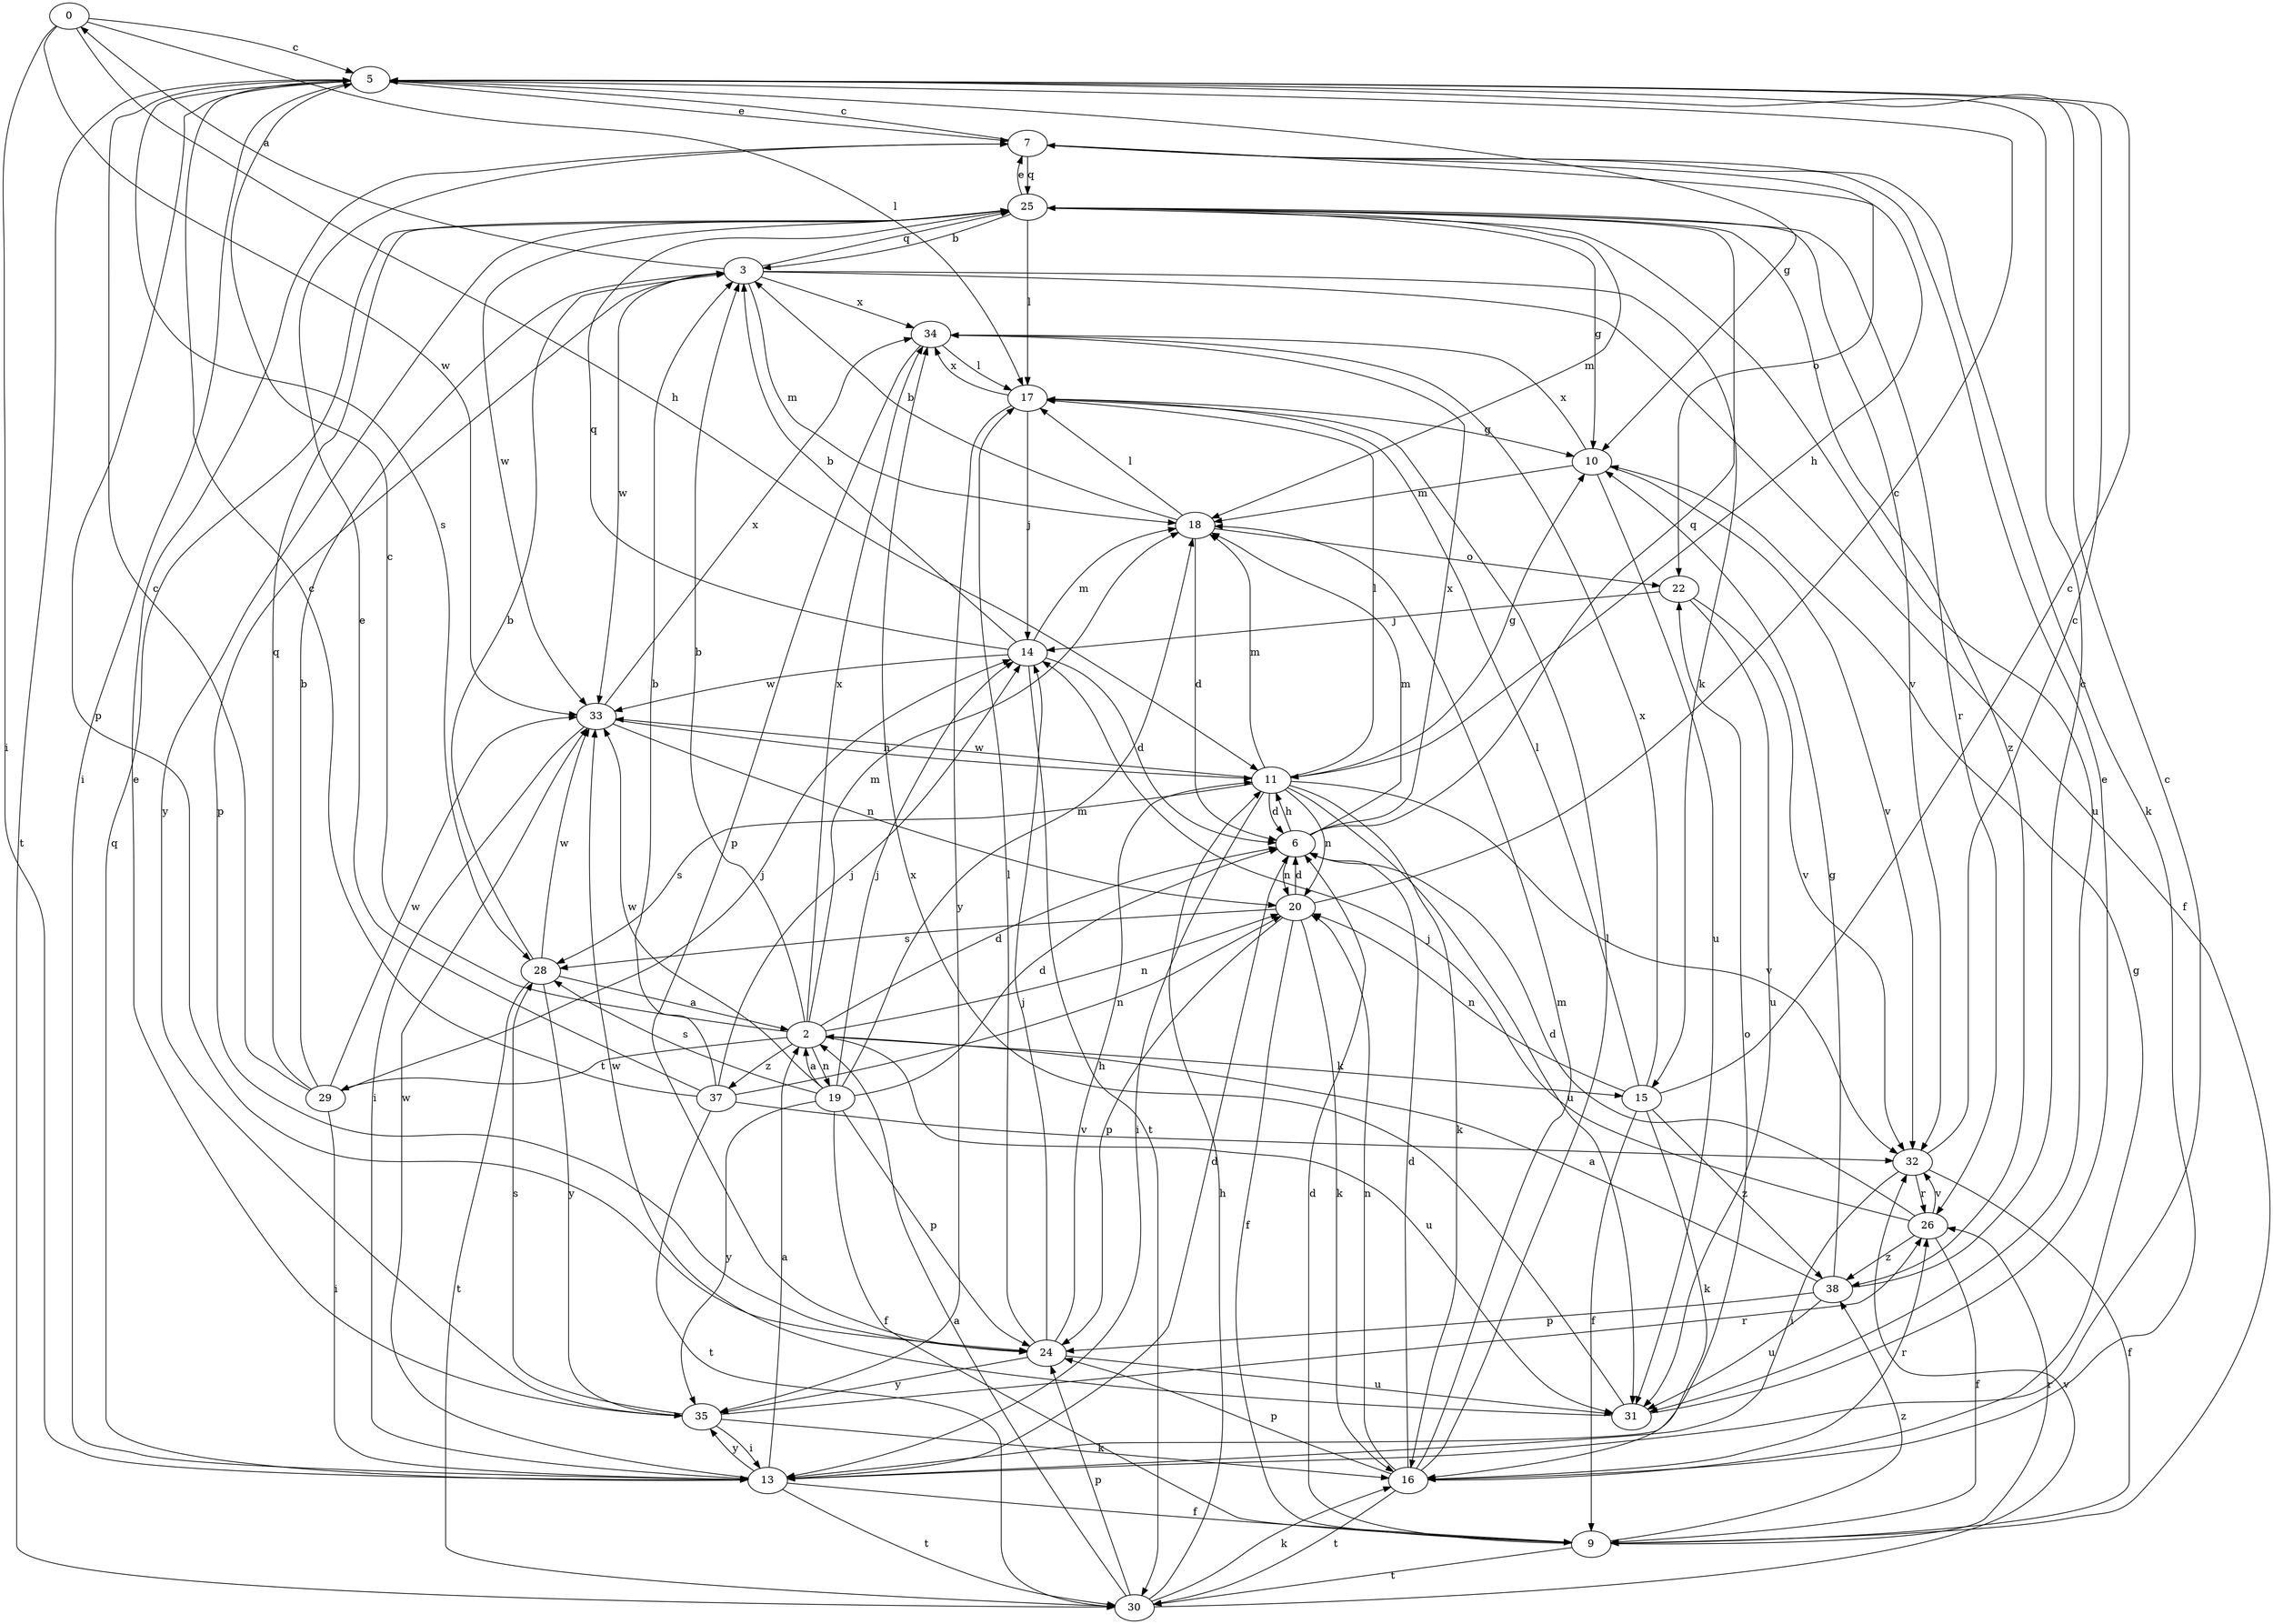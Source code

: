 strict digraph  {
0;
2;
3;
5;
6;
7;
9;
10;
11;
13;
14;
15;
16;
17;
18;
19;
20;
22;
24;
25;
26;
28;
29;
30;
31;
32;
33;
34;
35;
37;
38;
0 -> 5  [label=c];
0 -> 11  [label=h];
0 -> 13  [label=i];
0 -> 17  [label=l];
0 -> 33  [label=w];
2 -> 3  [label=b];
2 -> 5  [label=c];
2 -> 6  [label=d];
2 -> 15  [label=k];
2 -> 18  [label=m];
2 -> 19  [label=n];
2 -> 20  [label=n];
2 -> 29  [label=t];
2 -> 31  [label=u];
2 -> 34  [label=x];
2 -> 37  [label=z];
3 -> 0  [label=a];
3 -> 9  [label=f];
3 -> 15  [label=k];
3 -> 18  [label=m];
3 -> 24  [label=p];
3 -> 25  [label=q];
3 -> 33  [label=w];
3 -> 34  [label=x];
5 -> 7  [label=e];
5 -> 10  [label=g];
5 -> 13  [label=i];
5 -> 24  [label=p];
5 -> 28  [label=s];
5 -> 30  [label=t];
6 -> 11  [label=h];
6 -> 18  [label=m];
6 -> 20  [label=n];
6 -> 25  [label=q];
6 -> 34  [label=x];
7 -> 5  [label=c];
7 -> 11  [label=h];
7 -> 16  [label=k];
7 -> 22  [label=o];
7 -> 25  [label=q];
9 -> 6  [label=d];
9 -> 26  [label=r];
9 -> 30  [label=t];
9 -> 38  [label=z];
10 -> 18  [label=m];
10 -> 31  [label=u];
10 -> 32  [label=v];
10 -> 34  [label=x];
11 -> 6  [label=d];
11 -> 10  [label=g];
11 -> 13  [label=i];
11 -> 16  [label=k];
11 -> 17  [label=l];
11 -> 18  [label=m];
11 -> 20  [label=n];
11 -> 28  [label=s];
11 -> 31  [label=u];
11 -> 32  [label=v];
11 -> 33  [label=w];
13 -> 2  [label=a];
13 -> 5  [label=c];
13 -> 6  [label=d];
13 -> 9  [label=f];
13 -> 22  [label=o];
13 -> 25  [label=q];
13 -> 30  [label=t];
13 -> 33  [label=w];
13 -> 35  [label=y];
14 -> 3  [label=b];
14 -> 6  [label=d];
14 -> 18  [label=m];
14 -> 25  [label=q];
14 -> 30  [label=t];
14 -> 33  [label=w];
15 -> 5  [label=c];
15 -> 9  [label=f];
15 -> 16  [label=k];
15 -> 17  [label=l];
15 -> 20  [label=n];
15 -> 34  [label=x];
15 -> 38  [label=z];
16 -> 6  [label=d];
16 -> 10  [label=g];
16 -> 17  [label=l];
16 -> 18  [label=m];
16 -> 20  [label=n];
16 -> 24  [label=p];
16 -> 26  [label=r];
16 -> 30  [label=t];
17 -> 10  [label=g];
17 -> 14  [label=j];
17 -> 34  [label=x];
17 -> 35  [label=y];
18 -> 3  [label=b];
18 -> 6  [label=d];
18 -> 17  [label=l];
18 -> 22  [label=o];
19 -> 2  [label=a];
19 -> 6  [label=d];
19 -> 9  [label=f];
19 -> 14  [label=j];
19 -> 18  [label=m];
19 -> 24  [label=p];
19 -> 28  [label=s];
19 -> 33  [label=w];
19 -> 35  [label=y];
20 -> 5  [label=c];
20 -> 6  [label=d];
20 -> 9  [label=f];
20 -> 16  [label=k];
20 -> 24  [label=p];
20 -> 28  [label=s];
22 -> 14  [label=j];
22 -> 31  [label=u];
22 -> 32  [label=v];
24 -> 11  [label=h];
24 -> 14  [label=j];
24 -> 17  [label=l];
24 -> 31  [label=u];
24 -> 35  [label=y];
25 -> 3  [label=b];
25 -> 7  [label=e];
25 -> 10  [label=g];
25 -> 17  [label=l];
25 -> 18  [label=m];
25 -> 26  [label=r];
25 -> 31  [label=u];
25 -> 32  [label=v];
25 -> 33  [label=w];
25 -> 35  [label=y];
25 -> 38  [label=z];
26 -> 6  [label=d];
26 -> 9  [label=f];
26 -> 14  [label=j];
26 -> 32  [label=v];
26 -> 38  [label=z];
28 -> 2  [label=a];
28 -> 3  [label=b];
28 -> 30  [label=t];
28 -> 33  [label=w];
28 -> 35  [label=y];
29 -> 3  [label=b];
29 -> 5  [label=c];
29 -> 13  [label=i];
29 -> 14  [label=j];
29 -> 25  [label=q];
29 -> 33  [label=w];
30 -> 2  [label=a];
30 -> 11  [label=h];
30 -> 16  [label=k];
30 -> 24  [label=p];
30 -> 32  [label=v];
31 -> 7  [label=e];
31 -> 33  [label=w];
31 -> 34  [label=x];
32 -> 5  [label=c];
32 -> 9  [label=f];
32 -> 13  [label=i];
32 -> 26  [label=r];
33 -> 11  [label=h];
33 -> 13  [label=i];
33 -> 20  [label=n];
33 -> 34  [label=x];
34 -> 17  [label=l];
34 -> 24  [label=p];
35 -> 7  [label=e];
35 -> 13  [label=i];
35 -> 16  [label=k];
35 -> 26  [label=r];
35 -> 28  [label=s];
37 -> 3  [label=b];
37 -> 5  [label=c];
37 -> 7  [label=e];
37 -> 14  [label=j];
37 -> 20  [label=n];
37 -> 30  [label=t];
37 -> 32  [label=v];
38 -> 2  [label=a];
38 -> 5  [label=c];
38 -> 10  [label=g];
38 -> 24  [label=p];
38 -> 31  [label=u];
}
